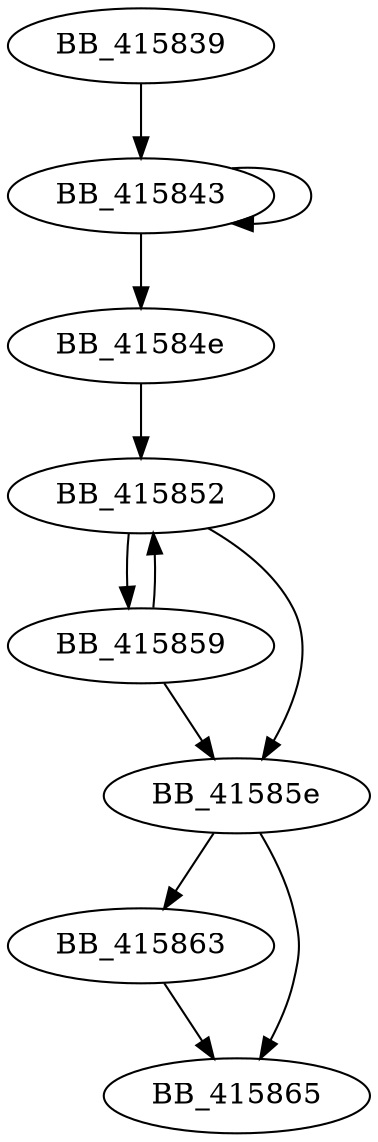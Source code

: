 DiGraph _wcsrchr{
BB_415839->BB_415843
BB_415843->BB_415843
BB_415843->BB_41584e
BB_41584e->BB_415852
BB_415852->BB_415859
BB_415852->BB_41585e
BB_415859->BB_415852
BB_415859->BB_41585e
BB_41585e->BB_415863
BB_41585e->BB_415865
BB_415863->BB_415865
}
